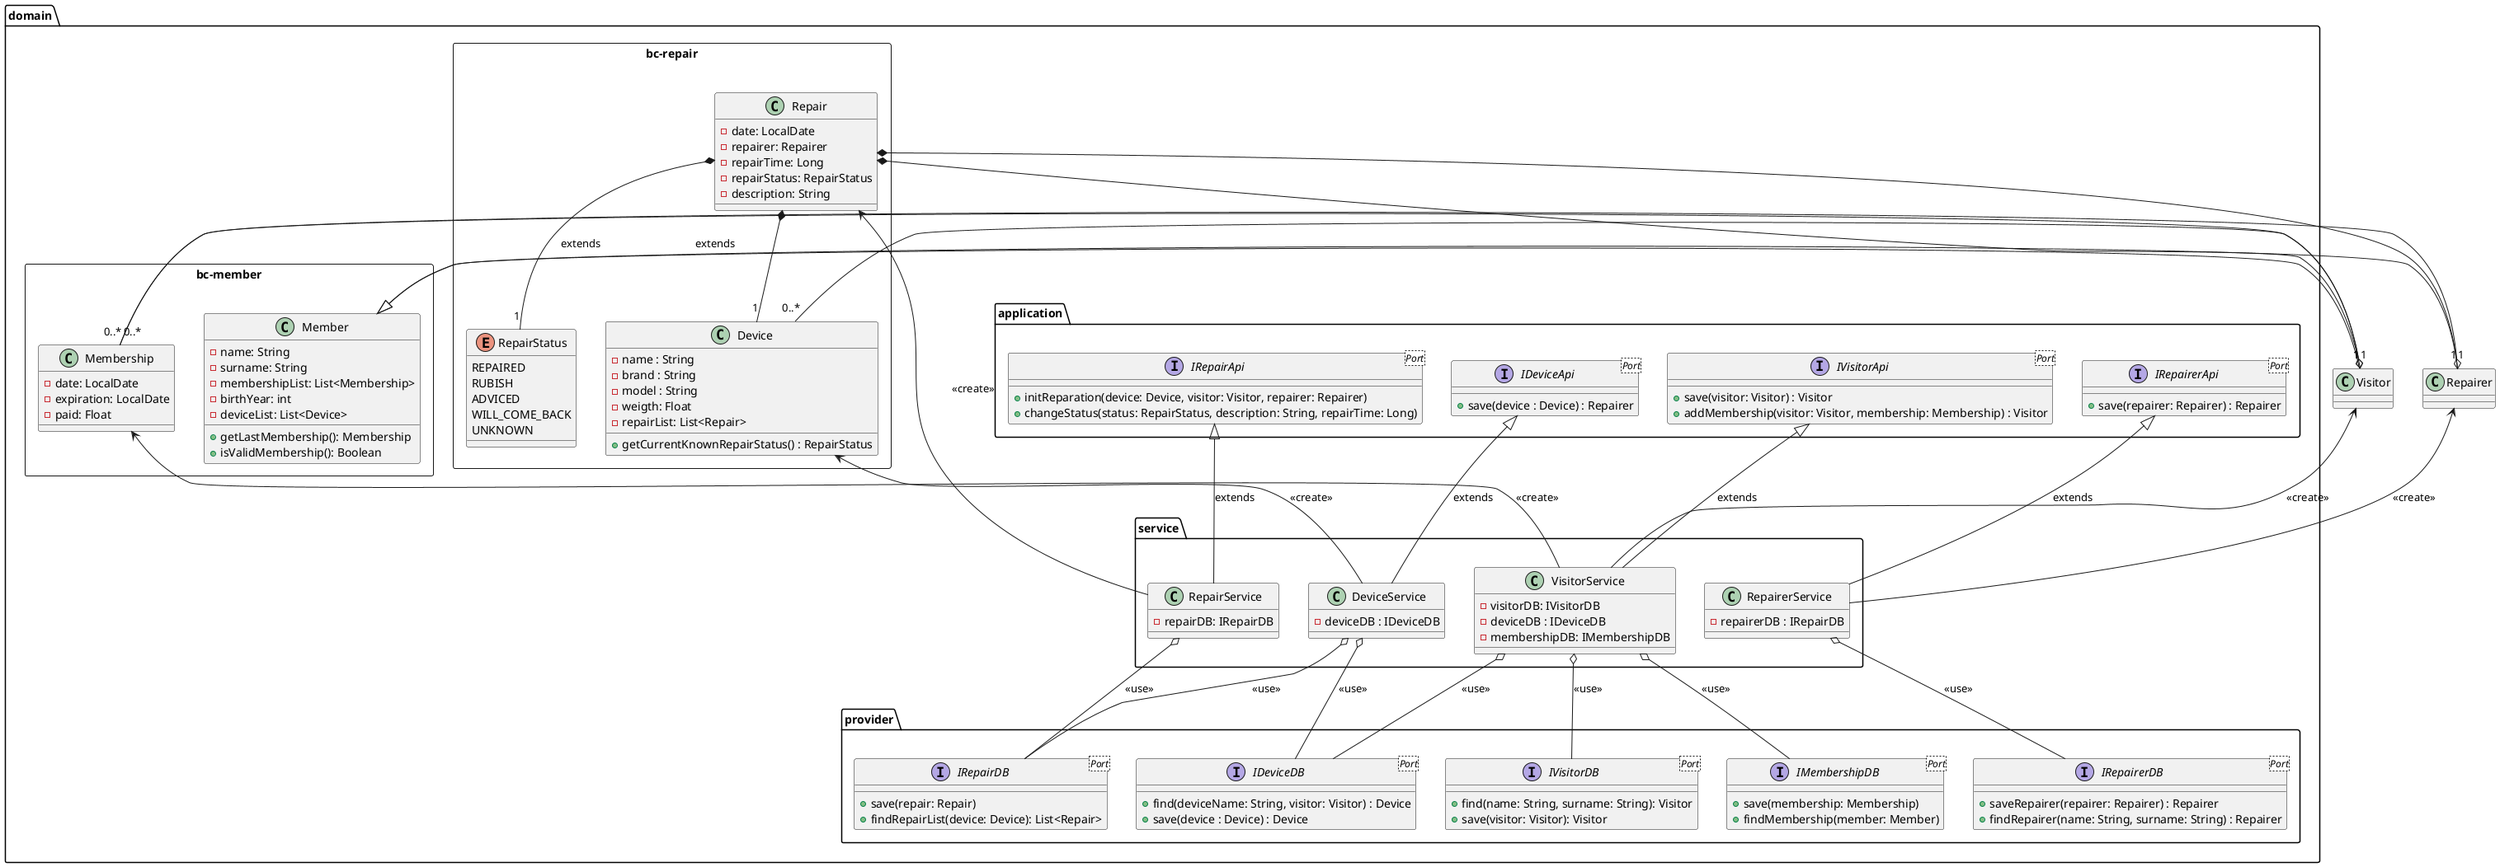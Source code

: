 @startuml
'https://plantuml.com/class-diagram
'Services
package domain.service {
    class RepairService{
    - repairDB: IRepairDB
    }
    class VisitorService{
    - visitorDB: IVisitorDB
    - deviceDB : IDeviceDB
    - membershipDB: IMembershipDB
    }
    class DeviceService{
    - deviceDB : IDeviceDB
    }
    class RepairerService{
    - repairerDB : IRepairDB
    }
}
'API port
package domain.application {
    interface IRepairApi<Port>{
    + initReparation(device: Device, visitor: Visitor, repairer: Repairer)
    + changeStatus(status: RepairStatus, description: String, repairTime: Long)
    }
    interface IVisitorApi<Port>{
    + save(visitor: Visitor) : Visitor
    + addMembership(visitor: Visitor, membership: Membership) : Visitor

    }
    interface IRepairerApi<Port>{
    + save(repairer: Repairer) : Repairer
    }
    interface IDeviceApi<Port>{
    + save(device : Device) : Repairer
    }
}
'SPI port
package domain.provider {
    interface IVisitorDB<Port>{
    + find(name: String, surname: String): Visitor
    + save(visitor: Visitor): Visitor
    }
    interface IDeviceDB<Port>{
    + find(deviceName: String, visitor: Visitor) : Device
    + save(device : Device) : Device
    }
    interface IRepairDB<Port>{
    + save(repair: Repair)
    + findRepairList(device: Device): List<Repair>
    }
    interface IRepairerDB<Port>{
    + saveRepairer(repairer: Repairer) : Repairer
    + findRepairer(name: String, surname: String) : Repairer
    }
    interface IMembershipDB<Port>{
    + save(membership: Membership)
    + findMembership(member: Member)
    }
}
'Domain
package domain {
    package "bc-repair" <<rectangle>>{
        class Device{
        - name : String
        - brand : String
        - model : String
        - weigth: Float
        - repairList: List<Repair>
        + getCurrentKnownRepairStatus() : RepairStatus
        }
        class Repair{
        - date: LocalDate
        - repairer: Repairer
        - repairTime: Long
        - repairStatus: RepairStatus
        - description: String
        }
        enum RepairStatus {
        REPAIRED
        RUBISH
        ADVICED
        WILL_COME_BACK
        UNKNOWN
        }
    }
    package "bc-member" <<rectangle>>{
        class Member{
        - name: String
        - surname: String
        - membershipList: List<Membership>
        - birthYear: int
        - deviceList: List<Device>
        + getLastMembership(): Membership
        + isValidMembership(): Boolean
        }
        class Membership {
        - date: LocalDate
        - expiration: LocalDate
        - paid: Float
        }
    }
}

Member <|-- Visitor : extends
Member <|-- Repairer : extends
Repair *-- "1" RepairStatus
Repair *-- "1" Device
Repair *-- "1" Visitor
Repair *-- "1" Repairer
Visitor "1" o-- "0..*" Membership
Repairer "1" o-- "0..*" Membership
Visitor "1" o-- "0..*" Device

Repair <-- RepairService : <<create>>
Visitor <-- VisitorService : <<create>>
Membership <-- VisitorService : <<create>>
Device <-- DeviceService : <<create>>
Repairer <-- RepairerService : <<create>>

IDeviceApi <|-- DeviceService : extends
IRepairApi <|-- RepairService : extends
IRepairerApi <|-- RepairerService : extends
IVisitorApi <|-- VisitorService : extends

DeviceService o-- IDeviceDB : <<use>>
DeviceService o-- IRepairDB : <<use>>
RepairService o-- IRepairDB : <<use>>
RepairerService o-- IRepairerDB : <<use>>
VisitorService o-- IVisitorDB : <<use>>
VisitorService o-- IMembershipDB : <<use>>
VisitorService o-- IDeviceDB : <<use>>
@enduml
